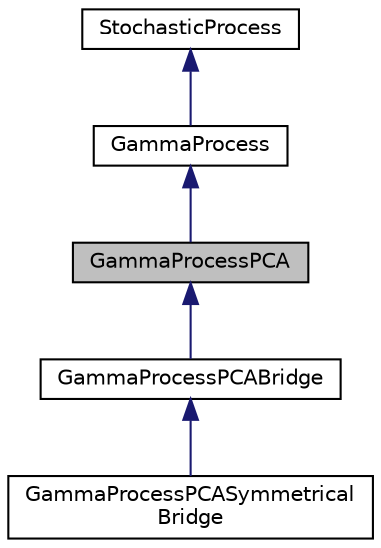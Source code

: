 digraph "GammaProcessPCA"
{
 // INTERACTIVE_SVG=YES
  bgcolor="transparent";
  edge [fontname="Helvetica",fontsize="10",labelfontname="Helvetica",labelfontsize="10"];
  node [fontname="Helvetica",fontsize="10",shape=record];
  Node0 [label="GammaProcessPCA",height=0.2,width=0.4,color="black", fillcolor="grey75", style="filled", fontcolor="black"];
  Node1 -> Node0 [dir="back",color="midnightblue",fontsize="10",style="solid",fontname="Helvetica"];
  Node1 [label="GammaProcess",height=0.2,width=0.4,color="black",URL="$df/dbc/classumontreal_1_1ssj_1_1stochprocess_1_1GammaProcess.html",tooltip="This class represents a gamma process   (page 82)  with mean parameter  and variance parameter ..."];
  Node2 -> Node1 [dir="back",color="midnightblue",fontsize="10",style="solid",fontname="Helvetica"];
  Node2 [label="StochasticProcess",height=0.2,width=0.4,color="black",URL="$d9/d28/classumontreal_1_1ssj_1_1stochprocess_1_1StochasticProcess.html",tooltip="Abstract base class for a stochastic process  sampled (or observed) at a finite number of time points..."];
  Node0 -> Node3 [dir="back",color="midnightblue",fontsize="10",style="solid",fontname="Helvetica"];
  Node3 [label="GammaProcessPCABridge",height=0.2,width=0.4,color="black",URL="$df/d78/classumontreal_1_1ssj_1_1stochprocess_1_1GammaProcessPCABridge.html",tooltip="Same as GammaProcessPCA, but the generated uniforms correspond to a bridge transformation of the Brow..."];
  Node3 -> Node4 [dir="back",color="midnightblue",fontsize="10",style="solid",fontname="Helvetica"];
  Node4 [label="GammaProcessPCASymmetrical\lBridge",height=0.2,width=0.4,color="black",URL="$d7/d0b/classumontreal_1_1ssj_1_1stochprocess_1_1GammaProcessPCASymmetricalBridge.html",tooltip="Same as GammaProcessPCABridge, but uses the fast inversion method for the symmetrical beta distributi..."];
}
